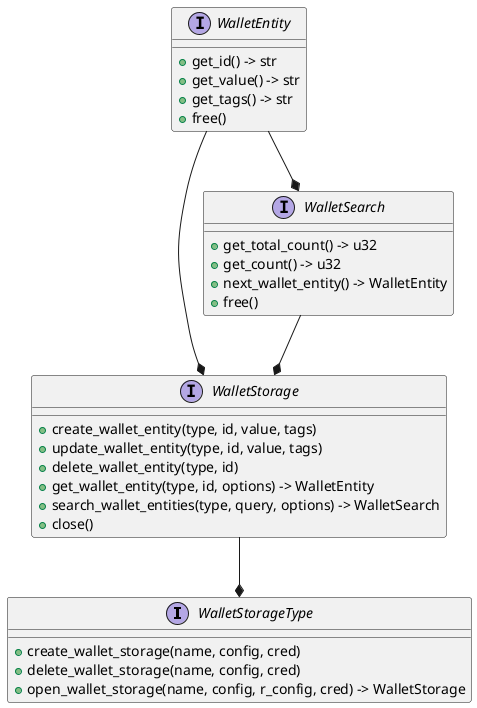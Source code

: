 @startuml storage-interface

interface WalletStorageType {
    +create_wallet_storage(name, config, cred)
    +delete_wallet_storage(name, config, cred)
    +open_wallet_storage(name, config, r_config, cred) -> WalletStorage
}

interface WalletStorage {
    +create_wallet_entity(type, id, value, tags)
    +update_wallet_entity(type, id, value, tags)
    +delete_wallet_entity(type, id)
    +get_wallet_entity(type, id, options) -> WalletEntity
    +search_wallet_entities(type, query, options) -> WalletSearch
    +close()
}
WalletStorage --* WalletStorageType

interface WalletSearch {
    +get_total_count() -> u32
    +get_count() -> u32
    +next_wallet_entity() -> WalletEntity
    +free()
}
WalletSearch --* WalletStorage

interface WalletEntity {
    +get_id() -> str
    +get_value() -> str
    +get_tags() -> str
    +free()
}
WalletEntity --* WalletStorage
WalletEntity --* WalletSearch

@enduml